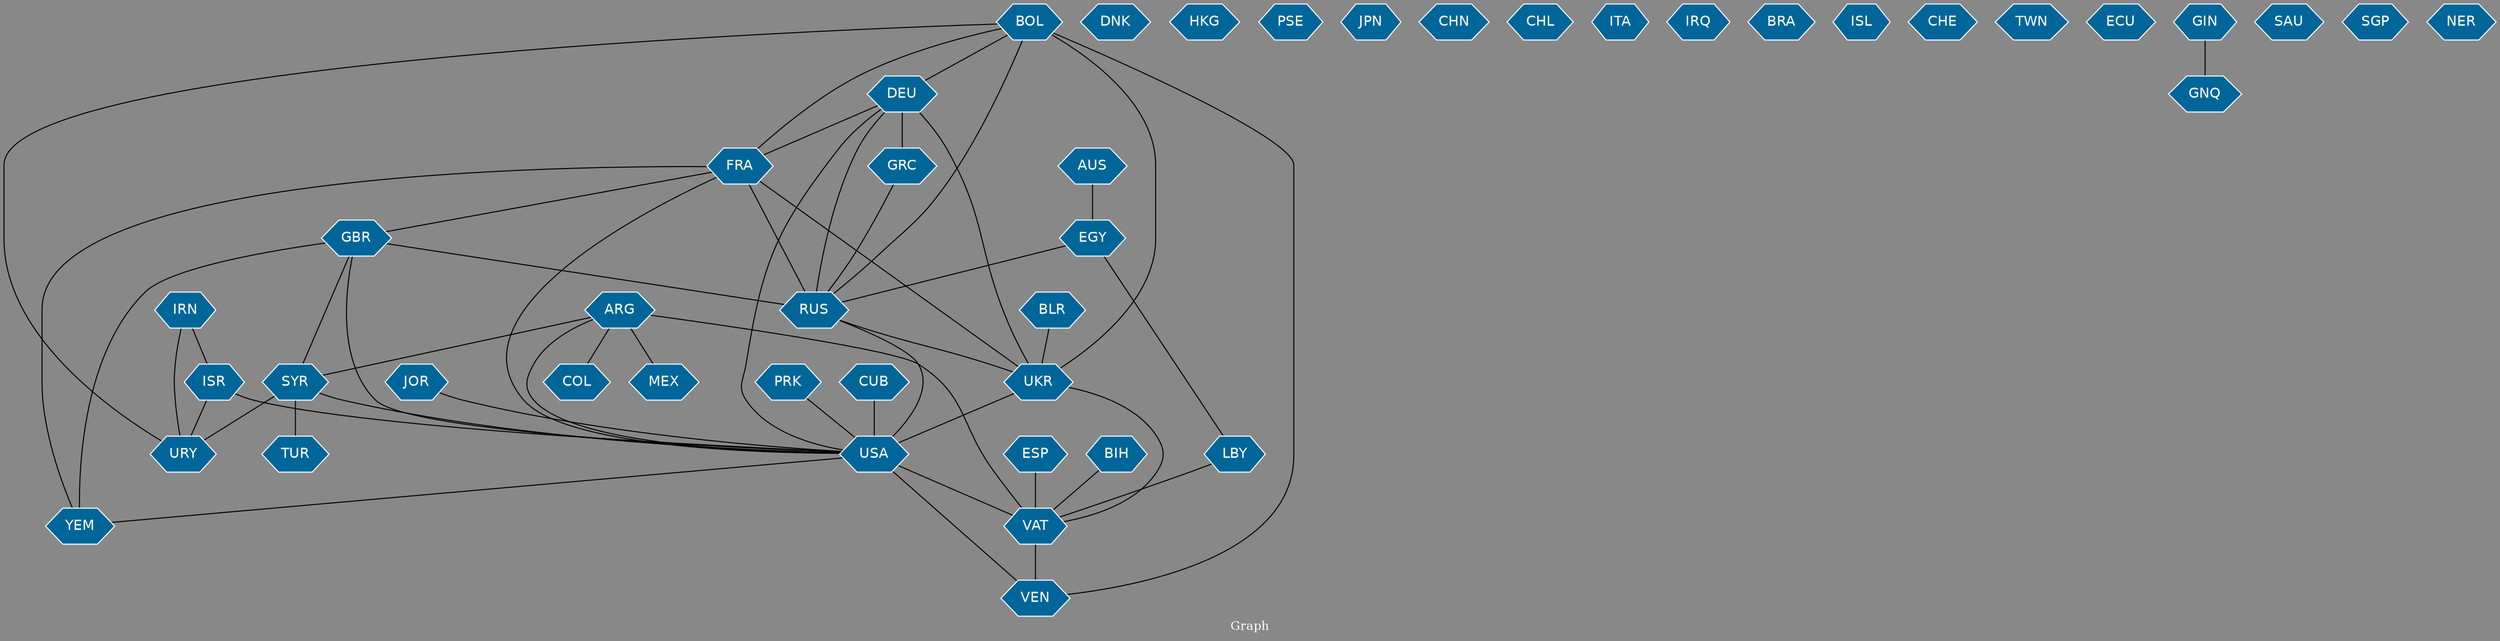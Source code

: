 // Countries together in item graph
graph {
	graph [bgcolor="#888888" fontcolor=white fontsize=12 label="Graph" outputorder=edgesfirst overlap=prism]
	node [color=white fillcolor="#006699" fontcolor=white fontname=Helvetica shape=hexagon style=filled]
	edge [arrowhead=open color=black fontcolor=white fontname=Courier fontsize=12]
		CUB [label=CUB]
		USA [label=USA]
		ESP [label=ESP]
		UKR [label=UKR]
		DNK [label=DNK]
		VEN [label=VEN]
		HKG [label=HKG]
		PSE [label=PSE]
		ISR [label=ISR]
		COL [label=COL]
		GRC [label=GRC]
		URY [label=URY]
		JOR [label=JOR]
		JPN [label=JPN]
		FRA [label=FRA]
		BLR [label=BLR]
		MEX [label=MEX]
		ARG [label=ARG]
		CHN [label=CHN]
		CHL [label=CHL]
		EGY [label=EGY]
		LBY [label=LBY]
		VAT [label=VAT]
		BOL [label=BOL]
		GBR [label=GBR]
		ITA [label=ITA]
		IRQ [label=IRQ]
		BRA [label=BRA]
		BIH [label=BIH]
		ISL [label=ISL]
		CHE [label=CHE]
		TWN [label=TWN]
		RUS [label=RUS]
		ECU [label=ECU]
		SYR [label=SYR]
		TUR [label=TUR]
		DEU [label=DEU]
		GIN [label=GIN]
		GNQ [label=GNQ]
		AUS [label=AUS]
		SAU [label=SAU]
		SGP [label=SGP]
		IRN [label=IRN]
		YEM [label=YEM]
		PRK [label=PRK]
		NER [label=NER]
			BOL -- UKR [weight=2]
			IRN -- URY [weight=1]
			FRA -- USA [weight=1]
			DEU -- FRA [weight=3]
			DEU -- UKR [weight=4]
			AUS -- EGY [weight=1]
			SYR -- TUR [weight=1]
			DEU -- RUS [weight=3]
			FRA -- GBR [weight=1]
			USA -- VAT [weight=1]
			UKR -- VAT [weight=1]
			EGY -- RUS [weight=1]
			SYR -- USA [weight=2]
			ARG -- USA [weight=2]
			GIN -- GNQ [weight=1]
			GRC -- RUS [weight=1]
			GBR -- YEM [weight=1]
			ARG -- SYR [weight=1]
			SYR -- URY [weight=1]
			ARG -- COL [weight=2]
			ESP -- VAT [weight=1]
			BIH -- VAT [weight=1]
			LBY -- VAT [weight=2]
			VAT -- VEN [weight=1]
			BOL -- DEU [weight=1]
			ARG -- VAT [weight=3]
			BLR -- UKR [weight=3]
			GBR -- RUS [weight=1]
			USA -- YEM [weight=1]
			ARG -- MEX [weight=2]
			RUS -- USA [weight=1]
			UKR -- USA [weight=3]
			RUS -- UKR [weight=4]
			IRN -- ISR [weight=1]
			USA -- VEN [weight=1]
			FRA -- RUS [weight=3]
			CUB -- USA [weight=7]
			BOL -- RUS [weight=1]
			ISR -- USA [weight=1]
			DEU -- GRC [weight=4]
			BOL -- URY [weight=1]
			JOR -- USA [weight=1]
			DEU -- USA [weight=1]
			ISR -- URY [weight=1]
			EGY -- LBY [weight=1]
			BOL -- VEN [weight=1]
			FRA -- YEM [weight=1]
			PRK -- USA [weight=1]
			FRA -- UKR [weight=3]
			GBR -- USA [weight=1]
			BOL -- FRA [weight=1]
			GBR -- SYR [weight=1]
}